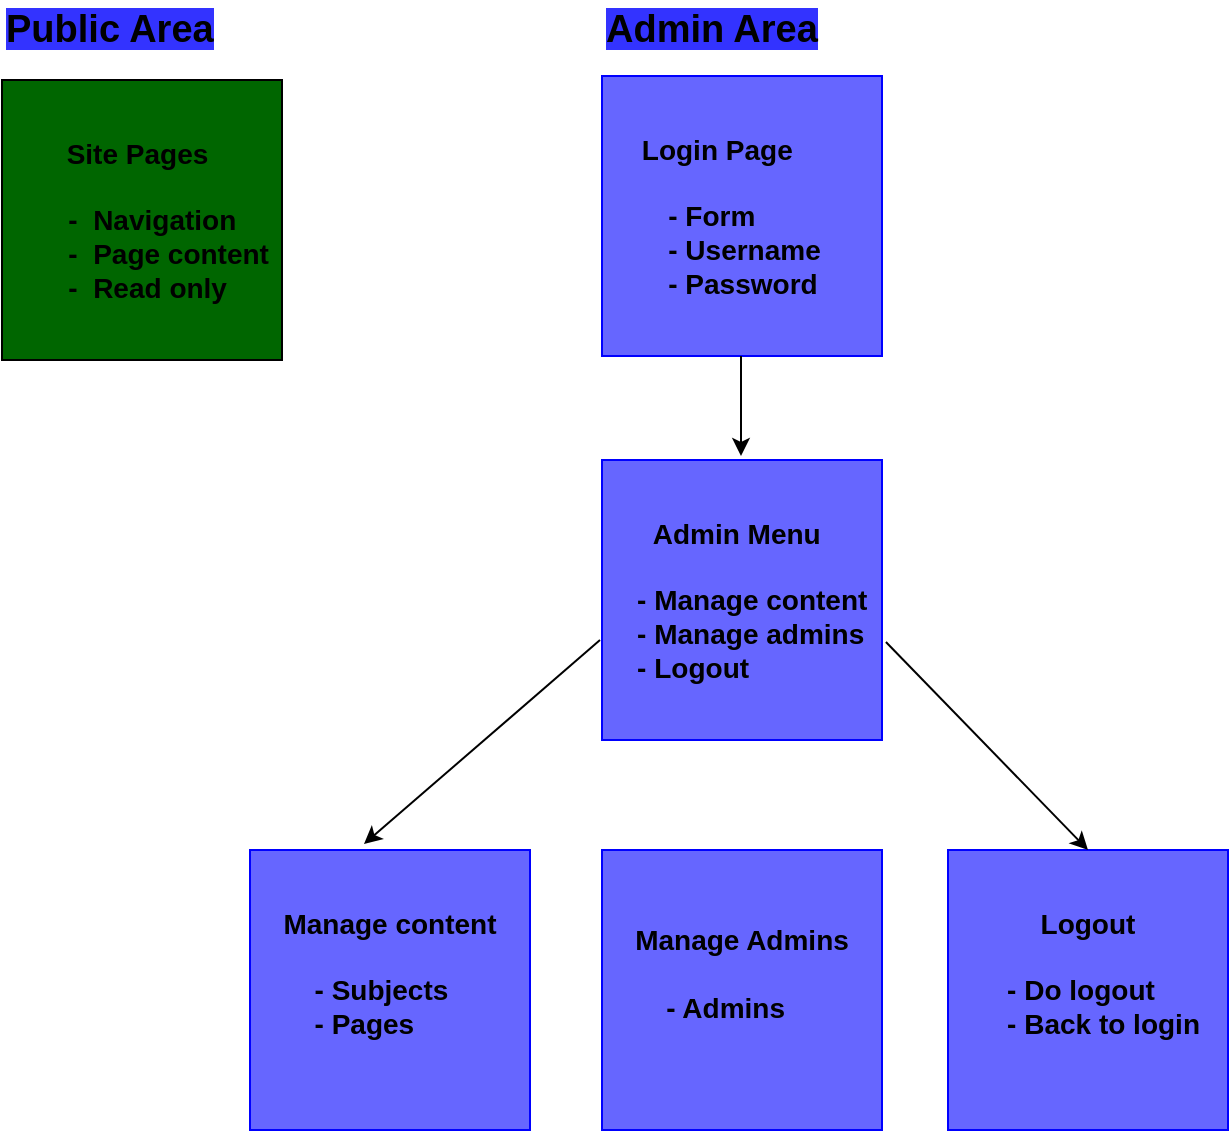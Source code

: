 <mxfile>
    <diagram id="bf7NGmcn-lr8_6OEkA8y" name="Page-1">
        <mxGraphModel dx="1132" dy="779" grid="1" gridSize="10" guides="1" tooltips="1" connect="1" arrows="1" fold="1" page="1" pageScale="1" pageWidth="850" pageHeight="1100" math="0" shadow="0">
            <root>
                <mxCell id="0"/>
                <mxCell id="1" parent="0"/>
                <mxCell id="2" value="&lt;div style=&quot;text-align: center;&quot;&gt;&lt;span style=&quot;font-size: 14px; background-color: initial;&quot;&gt;&lt;b&gt;Site Pages&lt;/b&gt;&lt;/span&gt;&lt;/div&gt;&lt;div style=&quot;text-align: center;&quot;&gt;&lt;span style=&quot;font-size: 14px; background-color: initial;&quot;&gt;&lt;b&gt;&lt;br&gt;&lt;/b&gt;&lt;/span&gt;&lt;/div&gt;&lt;b&gt;&lt;font style=&quot;font-size: 14px;&quot;&gt;&lt;span style=&quot;&quot;&gt;&#9;&lt;/span&gt;&lt;/font&gt;&lt;span style=&quot;background-color: initial; font-size: 14px;&quot;&gt;&amp;nbsp; &lt;span style=&quot;white-space: pre;&quot;&gt;&#9;&lt;/span&gt;-&amp;nbsp; Navigation&lt;/span&gt;&lt;/b&gt;&lt;div&gt;&lt;span style=&quot;font-size: 14px;&quot;&gt;&lt;b&gt;&amp;nbsp; &amp;nbsp; &lt;span style=&quot;white-space: pre;&quot;&gt;&#9;&lt;/span&gt;-&amp;nbsp; Page content&lt;/b&gt;&lt;/span&gt;&lt;/div&gt;&lt;div&gt;&lt;span style=&quot;font-size: 14px;&quot;&gt;&lt;b&gt;&amp;nbsp; &amp;nbsp; &lt;span style=&quot;white-space: pre;&quot;&gt;&#9;&lt;/span&gt;-&amp;nbsp;&amp;nbsp;Read only&lt;/b&gt;&lt;/span&gt;&lt;/div&gt;" style="whiteSpace=wrap;html=1;aspect=fixed;align=left;verticalAlign=middle;fillColor=#006600;" vertex="1" parent="1">
                    <mxGeometry x="20" y="40" width="140" height="140" as="geometry"/>
                </mxCell>
                <mxCell id="4" value="&lt;span style=&quot;font-size: 19px; background-color: rgb(51, 51, 255);&quot;&gt;&lt;b&gt;Public Area&lt;/b&gt;&lt;/span&gt;" style="text;strokeColor=none;align=left;fillColor=none;html=1;verticalAlign=middle;whiteSpace=wrap;rounded=0;fontSize=14;" vertex="1" parent="1">
                    <mxGeometry x="20" width="140" height="30" as="geometry"/>
                </mxCell>
                <mxCell id="5" value="&lt;div style=&quot;font-size: 14px;&quot;&gt;&lt;div style=&quot;text-align: center;&quot;&gt;&lt;b&gt;Login Page&lt;/b&gt;&lt;/div&gt;&lt;div style=&quot;text-align: center;&quot;&gt;&lt;b&gt;&lt;br&gt;&lt;/b&gt;&lt;/div&gt;&lt;div&gt;&lt;b style=&quot;background-color: initial;&quot;&gt;&lt;span style=&quot;white-space: pre;&quot;&gt;&#9;&lt;/span&gt;-&amp;nbsp;Form&lt;/b&gt;&lt;/div&gt;&lt;div&gt;&lt;b&gt;&lt;span style=&quot;white-space: pre;&quot;&gt;&#9;&lt;/span&gt;- Username&amp;nbsp;&lt;/b&gt;&lt;/div&gt;&lt;div&gt;&lt;b&gt;&lt;span style=&quot;white-space: pre;&quot;&gt;&#9;&lt;/span&gt;- Password&lt;/b&gt;&lt;/div&gt;&lt;/div&gt;" style="whiteSpace=wrap;html=1;aspect=fixed;align=left;verticalAlign=middle;fillColor=#6666FF;strokeColor=#0000FF;" vertex="1" parent="1">
                    <mxGeometry x="320" y="38" width="140" height="140" as="geometry"/>
                </mxCell>
                <mxCell id="6" value="&lt;span style=&quot;font-size: 19px; background-color: rgb(51, 51, 255);&quot;&gt;&lt;b&gt;Admin Area&lt;/b&gt;&lt;/span&gt;" style="text;strokeColor=none;align=left;fillColor=none;html=1;verticalAlign=middle;whiteSpace=wrap;rounded=0;fontSize=14;" vertex="1" parent="1">
                    <mxGeometry x="320" width="140" height="30" as="geometry"/>
                </mxCell>
                <mxCell id="7" value="" style="endArrow=classic;html=1;fontSize=14;" edge="1" parent="1">
                    <mxGeometry width="50" height="50" relative="1" as="geometry">
                        <mxPoint x="389.5" y="178" as="sourcePoint"/>
                        <mxPoint x="389.5" y="228" as="targetPoint"/>
                    </mxGeometry>
                </mxCell>
                <mxCell id="8" value="&lt;div style=&quot;font-size: 14px;&quot;&gt;&lt;div style=&quot;text-align: center;&quot;&gt;&lt;b&gt;Admin Menu&lt;/b&gt;&lt;/div&gt;&lt;div&gt;&lt;b&gt;&lt;br&gt;&lt;/b&gt;&lt;/div&gt;&lt;div&gt;&lt;b&gt;&amp;nbsp; &amp;nbsp; - Manage content&lt;/b&gt;&lt;/div&gt;&lt;div&gt;&lt;b&gt;&amp;nbsp; &amp;nbsp; - Manage admins&lt;/b&gt;&lt;/div&gt;&lt;div&gt;&lt;b&gt;&amp;nbsp; &amp;nbsp; - Logout&lt;/b&gt;&lt;/div&gt;&lt;/div&gt;" style="whiteSpace=wrap;html=1;aspect=fixed;align=left;verticalAlign=middle;strokeColor=#0000FF;fillColor=#6666FF;" vertex="1" parent="1">
                    <mxGeometry x="320" y="230" width="140" height="140" as="geometry"/>
                </mxCell>
                <mxCell id="9" value="&lt;div style=&quot;font-size: 14px;&quot;&gt;&lt;div style=&quot;&quot;&gt;&lt;b&gt;Manage content&lt;/b&gt;&lt;/div&gt;&lt;div style=&quot;&quot;&gt;&lt;br&gt;&lt;/div&gt;&lt;div style=&quot;text-align: left;&quot;&gt;&lt;b&gt;&amp;nbsp; &amp;nbsp; - Subjects&lt;/b&gt;&lt;/div&gt;&lt;div style=&quot;text-align: left;&quot;&gt;&lt;b&gt;&amp;nbsp; &amp;nbsp; - Pages&lt;/b&gt;&lt;/div&gt;&lt;div&gt;&lt;b&gt;&amp;nbsp; &amp;nbsp;&amp;nbsp;&lt;/b&gt;&lt;/div&gt;&lt;/div&gt;" style="whiteSpace=wrap;html=1;aspect=fixed;align=center;verticalAlign=middle;strokeColor=#0000FF;fillColor=#6666FF;" vertex="1" parent="1">
                    <mxGeometry x="144" y="425" width="140" height="140" as="geometry"/>
                </mxCell>
                <mxCell id="11" value="" style="endArrow=classic;html=1;fontSize=14;entryX=0.407;entryY=-0.021;entryDx=0;entryDy=0;entryPerimeter=0;" edge="1" parent="1" target="9">
                    <mxGeometry width="50" height="50" relative="1" as="geometry">
                        <mxPoint x="319" y="320" as="sourcePoint"/>
                        <mxPoint x="319" y="370" as="targetPoint"/>
                    </mxGeometry>
                </mxCell>
                <mxCell id="12" value="&lt;div style=&quot;font-size: 14px;&quot;&gt;&lt;div style=&quot;&quot;&gt;&lt;b&gt;Manage Admins&lt;/b&gt;&lt;/div&gt;&lt;div&gt;&lt;b&gt;&lt;br&gt;&lt;/b&gt;&lt;/div&gt;&lt;div style=&quot;text-align: left;&quot;&gt;&lt;b&gt;&amp;nbsp; &amp;nbsp; - Admins&lt;/b&gt;&lt;/div&gt;&lt;div&gt;&lt;b&gt;&amp;nbsp; &amp;nbsp;&amp;nbsp;&lt;/b&gt;&lt;/div&gt;&lt;/div&gt;" style="whiteSpace=wrap;html=1;aspect=fixed;align=center;verticalAlign=middle;strokeColor=#0000FF;fillColor=#6666FF;" vertex="1" parent="1">
                    <mxGeometry x="320" y="425" width="140" height="140" as="geometry"/>
                </mxCell>
                <mxCell id="13" value="&lt;div style=&quot;font-size: 14px;&quot;&gt;&lt;div style=&quot;&quot;&gt;&lt;b&gt;Logout&lt;/b&gt;&lt;/div&gt;&lt;div&gt;&lt;b&gt;&lt;br&gt;&lt;/b&gt;&lt;/div&gt;&lt;div style=&quot;text-align: left;&quot;&gt;&lt;b&gt;&amp;nbsp; &amp;nbsp; - Do logout&lt;/b&gt;&lt;/div&gt;&lt;div style=&quot;text-align: left;&quot;&gt;&lt;b&gt;&amp;nbsp; &amp;nbsp; - Back to login&lt;/b&gt;&lt;/div&gt;&lt;div style=&quot;text-align: left;&quot;&gt;&lt;b&gt;&amp;nbsp; &amp;nbsp;&amp;nbsp;&lt;/b&gt;&lt;/div&gt;&lt;/div&gt;" style="whiteSpace=wrap;html=1;aspect=fixed;align=center;verticalAlign=middle;strokeColor=#0000FF;fillColor=#6666FF;" vertex="1" parent="1">
                    <mxGeometry x="493" y="425" width="140" height="140" as="geometry"/>
                </mxCell>
                <mxCell id="14" value="" style="endArrow=classic;html=1;fontSize=14;entryX=0.5;entryY=0;entryDx=0;entryDy=0;exitX=1.014;exitY=0.65;exitDx=0;exitDy=0;exitPerimeter=0;" edge="1" parent="1" source="8" target="13">
                    <mxGeometry width="50" height="50" relative="1" as="geometry">
                        <mxPoint x="459" y="310" as="sourcePoint"/>
                        <mxPoint x="459" y="350" as="targetPoint"/>
                    </mxGeometry>
                </mxCell>
            </root>
        </mxGraphModel>
    </diagram>
</mxfile>